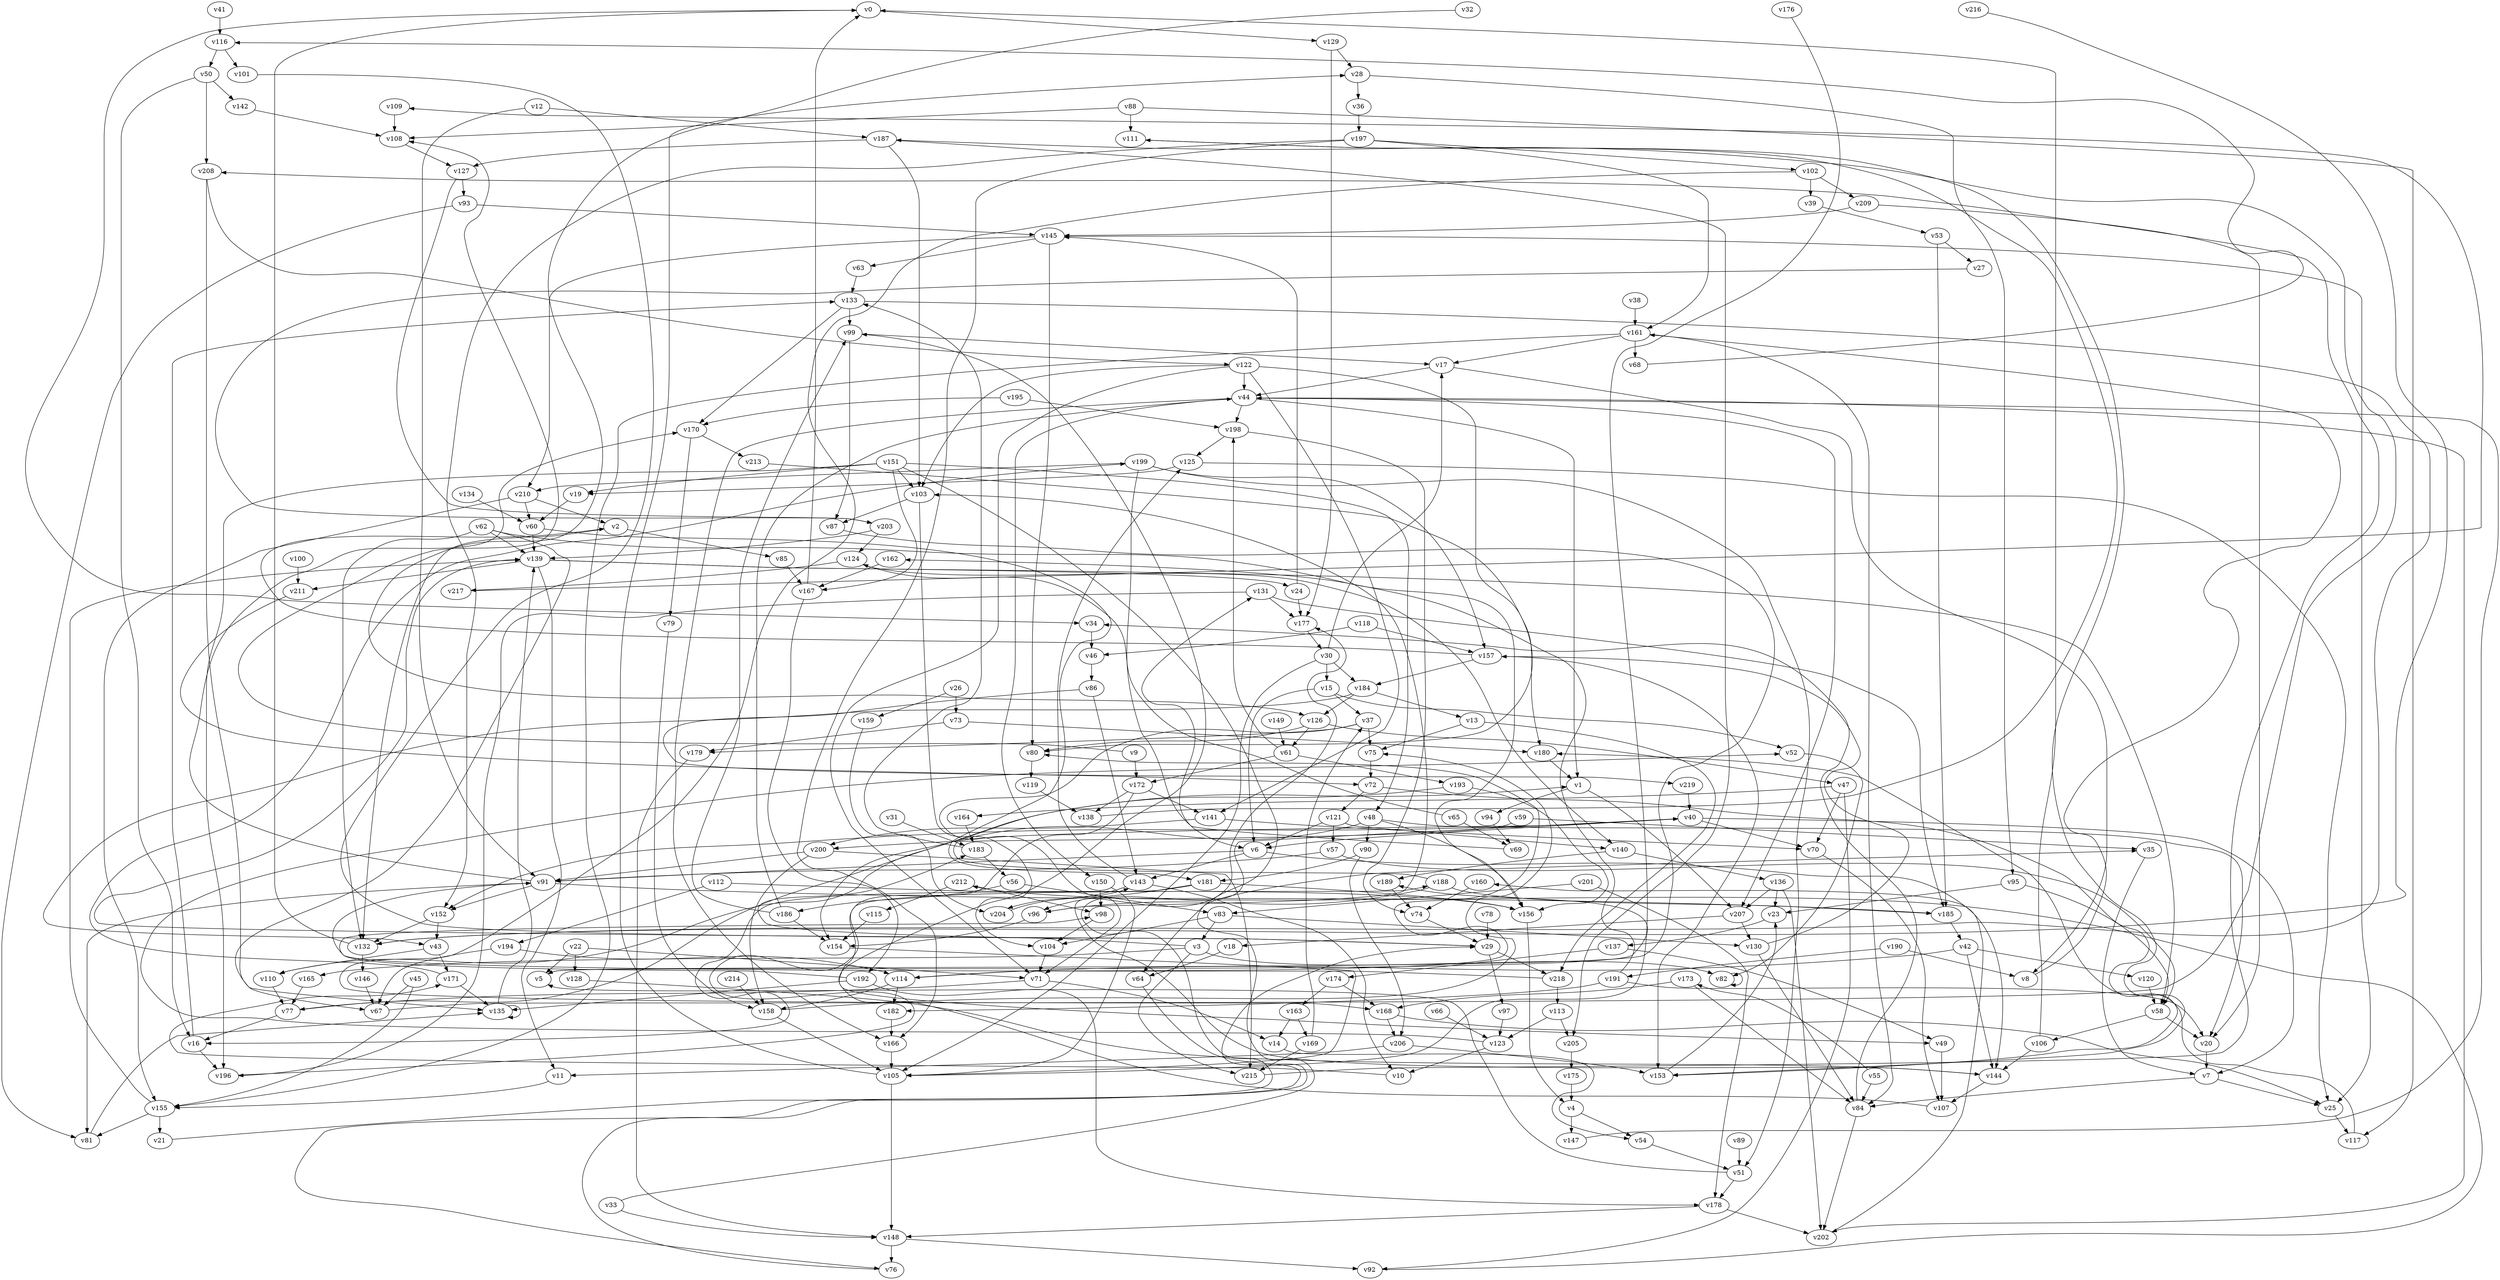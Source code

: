 // Benchmark game 325 - 220 vertices
// time_bound: 90
// targets: v213
digraph G {
    v0 [name="v0", player=1];
    v1 [name="v1", player=0];
    v2 [name="v2", player=1];
    v3 [name="v3", player=0];
    v4 [name="v4", player=1];
    v5 [name="v5", player=1];
    v6 [name="v6", player=1];
    v7 [name="v7", player=1];
    v8 [name="v8", player=1];
    v9 [name="v9", player=0];
    v10 [name="v10", player=0];
    v11 [name="v11", player=0];
    v12 [name="v12", player=0];
    v13 [name="v13", player=0];
    v14 [name="v14", player=1];
    v15 [name="v15", player=1];
    v16 [name="v16", player=1];
    v17 [name="v17", player=0];
    v18 [name="v18", player=1];
    v19 [name="v19", player=1];
    v20 [name="v20", player=1];
    v21 [name="v21", player=0];
    v22 [name="v22", player=1];
    v23 [name="v23", player=0];
    v24 [name="v24", player=1];
    v25 [name="v25", player=0];
    v26 [name="v26", player=1];
    v27 [name="v27", player=0];
    v28 [name="v28", player=0];
    v29 [name="v29", player=1];
    v30 [name="v30", player=1];
    v31 [name="v31", player=0];
    v32 [name="v32", player=1];
    v33 [name="v33", player=1];
    v34 [name="v34", player=0];
    v35 [name="v35", player=1];
    v36 [name="v36", player=0];
    v37 [name="v37", player=0];
    v38 [name="v38", player=1];
    v39 [name="v39", player=1];
    v40 [name="v40", player=1];
    v41 [name="v41", player=1];
    v42 [name="v42", player=1];
    v43 [name="v43", player=1];
    v44 [name="v44", player=1];
    v45 [name="v45", player=0];
    v46 [name="v46", player=1];
    v47 [name="v47", player=1];
    v48 [name="v48", player=0];
    v49 [name="v49", player=1];
    v50 [name="v50", player=0];
    v51 [name="v51", player=0];
    v52 [name="v52", player=1];
    v53 [name="v53", player=1];
    v54 [name="v54", player=0];
    v55 [name="v55", player=1];
    v56 [name="v56", player=1];
    v57 [name="v57", player=0];
    v58 [name="v58", player=0];
    v59 [name="v59", player=1];
    v60 [name="v60", player=1];
    v61 [name="v61", player=1];
    v62 [name="v62", player=0];
    v63 [name="v63", player=0];
    v64 [name="v64", player=1];
    v65 [name="v65", player=0];
    v66 [name="v66", player=0];
    v67 [name="v67", player=0];
    v68 [name="v68", player=0];
    v69 [name="v69", player=0];
    v70 [name="v70", player=0];
    v71 [name="v71", player=1];
    v72 [name="v72", player=0];
    v73 [name="v73", player=0];
    v74 [name="v74", player=0];
    v75 [name="v75", player=0];
    v76 [name="v76", player=1];
    v77 [name="v77", player=0];
    v78 [name="v78", player=0];
    v79 [name="v79", player=1];
    v80 [name="v80", player=0];
    v81 [name="v81", player=0];
    v82 [name="v82", player=1];
    v83 [name="v83", player=0];
    v84 [name="v84", player=0];
    v85 [name="v85", player=0];
    v86 [name="v86", player=0];
    v87 [name="v87", player=0];
    v88 [name="v88", player=0];
    v89 [name="v89", player=0];
    v90 [name="v90", player=1];
    v91 [name="v91", player=1];
    v92 [name="v92", player=0];
    v93 [name="v93", player=1];
    v94 [name="v94", player=0];
    v95 [name="v95", player=1];
    v96 [name="v96", player=0];
    v97 [name="v97", player=1];
    v98 [name="v98", player=0];
    v99 [name="v99", player=0];
    v100 [name="v100", player=1];
    v101 [name="v101", player=1];
    v102 [name="v102", player=0];
    v103 [name="v103", player=1];
    v104 [name="v104", player=1];
    v105 [name="v105", player=1];
    v106 [name="v106", player=1];
    v107 [name="v107", player=1];
    v108 [name="v108", player=1];
    v109 [name="v109", player=1];
    v110 [name="v110", player=0];
    v111 [name="v111", player=0];
    v112 [name="v112", player=1];
    v113 [name="v113", player=1];
    v114 [name="v114", player=0];
    v115 [name="v115", player=0];
    v116 [name="v116", player=0];
    v117 [name="v117", player=1];
    v118 [name="v118", player=1];
    v119 [name="v119", player=0];
    v120 [name="v120", player=0];
    v121 [name="v121", player=0];
    v122 [name="v122", player=0];
    v123 [name="v123", player=0];
    v124 [name="v124", player=0];
    v125 [name="v125", player=1];
    v126 [name="v126", player=1];
    v127 [name="v127", player=0];
    v128 [name="v128", player=1];
    v129 [name="v129", player=0];
    v130 [name="v130", player=0];
    v131 [name="v131", player=0];
    v132 [name="v132", player=0];
    v133 [name="v133", player=1];
    v134 [name="v134", player=1];
    v135 [name="v135", player=0];
    v136 [name="v136", player=1];
    v137 [name="v137", player=1];
    v138 [name="v138", player=0];
    v139 [name="v139", player=1];
    v140 [name="v140", player=1];
    v141 [name="v141", player=0];
    v142 [name="v142", player=0];
    v143 [name="v143", player=1];
    v144 [name="v144", player=0];
    v145 [name="v145", player=1];
    v146 [name="v146", player=0];
    v147 [name="v147", player=1];
    v148 [name="v148", player=0];
    v149 [name="v149", player=1];
    v150 [name="v150", player=1];
    v151 [name="v151", player=0];
    v152 [name="v152", player=0];
    v153 [name="v153", player=0];
    v154 [name="v154", player=1];
    v155 [name="v155", player=0];
    v156 [name="v156", player=1];
    v157 [name="v157", player=0];
    v158 [name="v158", player=0];
    v159 [name="v159", player=1];
    v160 [name="v160", player=0];
    v161 [name="v161", player=1];
    v162 [name="v162", player=1];
    v163 [name="v163", player=0];
    v164 [name="v164", player=0];
    v165 [name="v165", player=1];
    v166 [name="v166", player=0];
    v167 [name="v167", player=0];
    v168 [name="v168", player=0];
    v169 [name="v169", player=0];
    v170 [name="v170", player=0];
    v171 [name="v171", player=0];
    v172 [name="v172", player=1];
    v173 [name="v173", player=1];
    v174 [name="v174", player=1];
    v175 [name="v175", player=0];
    v176 [name="v176", player=1];
    v177 [name="v177", player=0];
    v178 [name="v178", player=0];
    v179 [name="v179", player=1];
    v180 [name="v180", player=1];
    v181 [name="v181", player=0];
    v182 [name="v182", player=0];
    v183 [name="v183", player=0];
    v184 [name="v184", player=1];
    v185 [name="v185", player=1];
    v186 [name="v186", player=0];
    v187 [name="v187", player=1];
    v188 [name="v188", player=1];
    v189 [name="v189", player=1];
    v190 [name="v190", player=0];
    v191 [name="v191", player=0];
    v192 [name="v192", player=0];
    v193 [name="v193", player=0];
    v194 [name="v194", player=1];
    v195 [name="v195", player=1];
    v196 [name="v196", player=1];
    v197 [name="v197", player=0];
    v198 [name="v198", player=0];
    v199 [name="v199", player=1];
    v200 [name="v200", player=1];
    v201 [name="v201", player=1];
    v202 [name="v202", player=1];
    v203 [name="v203", player=0];
    v204 [name="v204", player=1];
    v205 [name="v205", player=0];
    v206 [name="v206", player=0];
    v207 [name="v207", player=0];
    v208 [name="v208", player=0];
    v209 [name="v209", player=0];
    v210 [name="v210", player=0];
    v211 [name="v211", player=1];
    v212 [name="v212", player=1];
    v213 [name="v213", player=1, target=1];
    v214 [name="v214", player=1];
    v215 [name="v215", player=0];
    v216 [name="v216", player=1];
    v217 [name="v217", player=1];
    v218 [name="v218", player=0];
    v219 [name="v219", player=0];

    v0 -> v34 [constraint="t >= 1"];
    v1 -> v94;
    v2 -> v85;
    v3 -> v183 [constraint="t mod 5 == 2"];
    v4 -> v147;
    v5 -> v189 [constraint="t < 10"];
    v6 -> v91;
    v7 -> v25;
    v8 -> v161 [constraint="t mod 3 == 1"];
    v9 -> v108 [constraint="t >= 1"];
    v10 -> v171 [constraint="t >= 1"];
    v11 -> v155;
    v12 -> v91;
    v13 -> v218;
    v14 -> v54 [constraint="t < 15"];
    v15 -> v6;
    v16 -> v133;
    v17 -> v8;
    v18 -> v64;
    v19 -> v60;
    v20 -> v7;
    v21 -> v40 [constraint="t < 9"];
    v22 -> v5;
    v23 -> v137;
    v24 -> v177;
    v25 -> v117;
    v26 -> v159;
    v27 -> v203 [constraint="t < 15"];
    v28 -> v95;
    v29 -> v139 [constraint="t >= 2"];
    v30 -> v15;
    v31 -> v183;
    v32 -> v126 [constraint="t mod 5 == 2"];
    v33 -> v35 [constraint="t >= 3"];
    v34 -> v46;
    v35 -> v7;
    v36 -> v197;
    v37 -> v179;
    v38 -> v161;
    v39 -> v53;
    v40 -> v152;
    v41 -> v116;
    v42 -> v144;
    v43 -> v171;
    v44 -> v1;
    v45 -> v155;
    v46 -> v86;
    v47 -> v92;
    v48 -> v90;
    v49 -> v107;
    v50 -> v208;
    v51 -> v5 [constraint="t < 12"];
    v52 -> v82;
    v53 -> v27;
    v54 -> v51;
    v55 -> v173 [constraint="t >= 3"];
    v56 -> v186;
    v57 -> v91;
    v58 -> v20;
    v59 -> v200;
    v60 -> v181 [constraint="t >= 1"];
    v61 -> v172;
    v62 -> v135 [constraint="t mod 2 == 0"];
    v63 -> v133;
    v64 -> v76 [constraint="t >= 3"];
    v65 -> v124 [constraint="t < 5"];
    v66 -> v123;
    v67 -> v187 [constraint="t mod 3 == 0"];
    v68 -> v116 [constraint="t >= 2"];
    v69 -> v131 [constraint="t < 10"];
    v70 -> v107;
    v71 -> v77;
    v72 -> v153 [constraint="t >= 2"];
    v73 -> v179;
    v74 -> v29;
    v75 -> v72;
    v76 -> v29 [constraint="t < 5"];
    v77 -> v1 [constraint="t < 11"];
    v78 -> v29;
    v79 -> v158;
    v80 -> v119;
    v81 -> v135 [constraint="t >= 3"];
    v82 -> v82 [constraint="t mod 5 == 2"];
    v83 -> v3;
    v84 -> v34 [constraint="t < 8"];
    v85 -> v167;
    v86 -> v219 [constraint="t mod 3 == 1"];
    v87 -> v5 [constraint="t >= 4"];
    v88 -> v108;
    v89 -> v51;
    v90 -> v181;
    v91 -> v170 [constraint="t >= 4"];
    v92 -> v212 [constraint="t >= 3"];
    v93 -> v145;
    v94 -> v69;
    v95 -> v58;
    v96 -> v103 [constraint="t < 10"];
    v97 -> v123;
    v98 -> v104;
    v99 -> v87;
    v100 -> v211;
    v101 -> v29 [constraint="t >= 1"];
    v102 -> v168 [constraint="t >= 1"];
    v103 -> v104;
    v104 -> v71;
    v105 -> v28;
    v106 -> v0;
    v107 -> v99 [constraint="t < 10"];
    v108 -> v127;
    v109 -> v108;
    v110 -> v77;
    v111 -> v153 [constraint="t mod 4 == 0"];
    v112 -> v156;
    v113 -> v205;
    v114 -> v80 [constraint="t >= 4"];
    v115 -> v154;
    v116 -> v101;
    v117 -> v180 [constraint="t mod 3 == 1"];
    v118 -> v46;
    v119 -> v138 [constraint="t < 6"];
    v120 -> v58;
    v121 -> v140;
    v122 -> v71;
    v123 -> v52 [constraint="t mod 4 == 2"];
    v124 -> v217;
    v125 -> v19;
    v126 -> v47;
    v127 -> v203 [constraint="t >= 4"];
    v128 -> v144 [constraint="t >= 3"];
    v129 -> v28;
    v130 -> v157 [constraint="t mod 2 == 1"];
    v131 -> v196;
    v132 -> v0;
    v133 -> v132 [constraint="t mod 2 == 1"];
    v134 -> v60;
    v135 -> v135;
    v136 -> v23;
    v137 -> v174;
    v138 -> v111 [constraint="t < 15"];
    v139 -> v11;
    v140 -> v136;
    v141 -> v70;
    v142 -> v108;
    v143 -> v125;
    v144 -> v177 [constraint="t mod 2 == 0"];
    v145 -> v80;
    v146 -> v67;
    v147 -> v44 [constraint="t mod 5 == 0"];
    v148 -> v92;
    v149 -> v61;
    v150 -> v98;
    v151 -> v19;
    v152 -> v43;
    v153 -> v23;
    v154 -> v105 [constraint="t >= 3"];
    v155 -> v139;
    v156 -> v4;
    v157 -> v2 [constraint="t < 14"];
    v158 -> v75 [constraint="t >= 3"];
    v159 -> v204;
    v160 -> v74;
    v161 -> v155;
    v162 -> v167;
    v163 -> v169;
    v164 -> v183;
    v165 -> v77;
    v166 -> v105;
    v167 -> v0;
    v168 -> v25 [constraint="t mod 5 == 3"];
    v169 -> v215;
    v170 -> v213;
    v171 -> v199 [constraint="t < 12"];
    v172 -> v49 [constraint="t mod 5 == 4"];
    v173 -> v84;
    v174 -> v163;
    v175 -> v4;
    v176 -> v105 [constraint="t >= 3"];
    v177 -> v30;
    v178 -> v202;
    v179 -> v148;
    v180 -> v1;
    v181 -> v16 [constraint="t >= 3"];
    v182 -> v166;
    v183 -> v56;
    v184 -> v43 [constraint="t >= 3"];
    v185 -> v42;
    v186 -> v154;
    v187 -> v103;
    v188 -> v40 [constraint="t < 15"];
    v189 -> v74;
    v190 -> v8;
    v191 -> v162 [constraint="t < 13"];
    v192 -> v98 [constraint="t mod 3 == 0"];
    v193 -> v110 [constraint="t mod 4 == 0"];
    v194 -> v114 [constraint="t < 6"];
    v195 -> v170;
    v196 -> v188 [constraint="t < 15"];
    v197 -> v102;
    v198 -> v74;
    v199 -> v157;
    v200 -> v158;
    v201 -> v178;
    v202 -> v160 [constraint="t mod 2 == 1"];
    v203 -> v139;
    v204 -> v143;
    v205 -> v175;
    v206 -> v153;
    v207 -> v18;
    v208 -> v122 [constraint="t < 15"];
    v209 -> v20;
    v210 -> v155;
    v211 -> v72 [constraint="t >= 4"];
    v212 -> v98;
    v213 -> v80 [constraint="t >= 5"];
    v214 -> v158;
    v215 -> v208 [constraint="t >= 1"];
    v216 -> v132 [constraint="t >= 1"];
    v217 -> v109 [constraint="t mod 2 == 1"];
    v218 -> v91 [constraint="t >= 2"];
    v219 -> v40;
    v77 -> v16;
    v4 -> v54;
    v71 -> v14;
    v141 -> v200;
    v123 -> v10;
    v102 -> v209;
    v152 -> v132;
    v126 -> v61;
    v172 -> v138;
    v206 -> v11;
    v15 -> v37;
    v133 -> v99;
    v181 -> v96;
    v194 -> v67;
    v40 -> v7;
    v188 -> v96;
    v122 -> v103;
    v22 -> v71;
    v126 -> v80;
    v207 -> v130;
    v161 -> v68;
    v137 -> v49;
    v29 -> v218;
    v171 -> v135;
    v139 -> v58;
    v12 -> v187;
    v50 -> v142;
    v135 -> v139;
    v33 -> v148;
    v122 -> v180;
    v26 -> v73;
    v29 -> v97;
    v99 -> v17;
    v161 -> v84;
    v47 -> v164;
    v42 -> v114;
    v125 -> v25;
    v201 -> v83;
    v169 -> v37;
    v208 -> v67;
    v40 -> v70;
    v22 -> v128;
    v178 -> v148;
    v200 -> v91;
    v150 -> v105;
    v144 -> v107;
    v83 -> v104;
    v190 -> v191;
    v48 -> v154;
    v90 -> v206;
    v96 -> v154;
    v151 -> v64;
    v83 -> v130;
    v170 -> v79;
    v174 -> v168;
    v88 -> v117;
    v130 -> v84;
    v139 -> v211;
    v105 -> v148;
    v91 -> v152;
    v192 -> v135;
    v148 -> v76;
    v47 -> v70;
    v168 -> v206;
    v197 -> v161;
    v30 -> v184;
    v140 -> v189;
    v15 -> v52;
    v50 -> v16;
    v191 -> v182;
    v186 -> v44;
    v114 -> v158;
    v91 -> v185;
    v7 -> v84;
    v212 -> v115;
    v3 -> v215;
    v200 -> v215;
    v188 -> v185;
    v131 -> v177;
    v143 -> v204;
    v88 -> v111;
    v55 -> v84;
    v42 -> v120;
    v59 -> v35;
    v103 -> v87;
    v151 -> v48;
    v57 -> v58;
    v157 -> v153;
    v158 -> v105;
    v181 -> v156;
    v93 -> v81;
    v48 -> v156;
    v203 -> v124;
    v118 -> v157;
    v28 -> v36;
    v209 -> v145;
    v113 -> v123;
    v155 -> v81;
    v167 -> v192;
    v191 -> v20;
    v3 -> v82;
    v124 -> v140;
    v172 -> v141;
    v44 -> v198;
    v199 -> v210;
    v155 -> v21;
    v199 -> v6;
    v151 -> v103;
    v151 -> v167;
    v173 -> v168;
    v6 -> v144;
    v60 -> v139;
    v210 -> v60;
    v24 -> v145;
    v45 -> v67;
    v13 -> v75;
    v193 -> v156;
    v40 -> v6;
    v84 -> v202;
    v51 -> v178;
    v121 -> v6;
    v61 -> v193;
    v16 -> v196;
    v30 -> v105;
    v145 -> v210;
    v129 -> v177;
    v53 -> v185;
    v44 -> v207;
    v58 -> v106;
    v122 -> v141;
    v121 -> v57;
    v95 -> v23;
    v6 -> v143;
    v43 -> v110;
    v218 -> v113;
    v62 -> v139;
    v157 -> v184;
    v192 -> v178;
    v145 -> v25;
    v161 -> v17;
    v2 -> v132;
    v44 -> v202;
    v145 -> v63;
    v17 -> v44;
    v0 -> v129;
    v116 -> v50;
    v122 -> v44;
    v197 -> v166;
    v3 -> v165;
    v48 -> v20;
    v65 -> v69;
    v184 -> v126;
    v133 -> v170;
    v61 -> v198;
    v37 -> v71;
    v184 -> v13;
    v187 -> v205;
    v44 -> v166;
    v56 -> v83;
    v62 -> v132;
    v102 -> v39;
    v114 -> v182;
    v199 -> v51;
    v106 -> v144;
    v198 -> v125;
    v139 -> v24;
    v44 -> v150;
    v132 -> v146;
    v91 -> v81;
    v86 -> v143;
    v72 -> v121;
    v37 -> v75;
    v1 -> v207;
    v197 -> v152;
    v195 -> v198;
    v73 -> v180;
    v143 -> v10;
    v30 -> v17;
    v136 -> v202;
    v186 -> v99;
    v62 -> v156;
    v183 -> v133;
    v187 -> v127;
    v136 -> v207;
    v112 -> v194;
    v210 -> v2;
    v163 -> v14;
    v9 -> v172;
    v131 -> v185;
    v151 -> v196;
    v127 -> v93;
}
